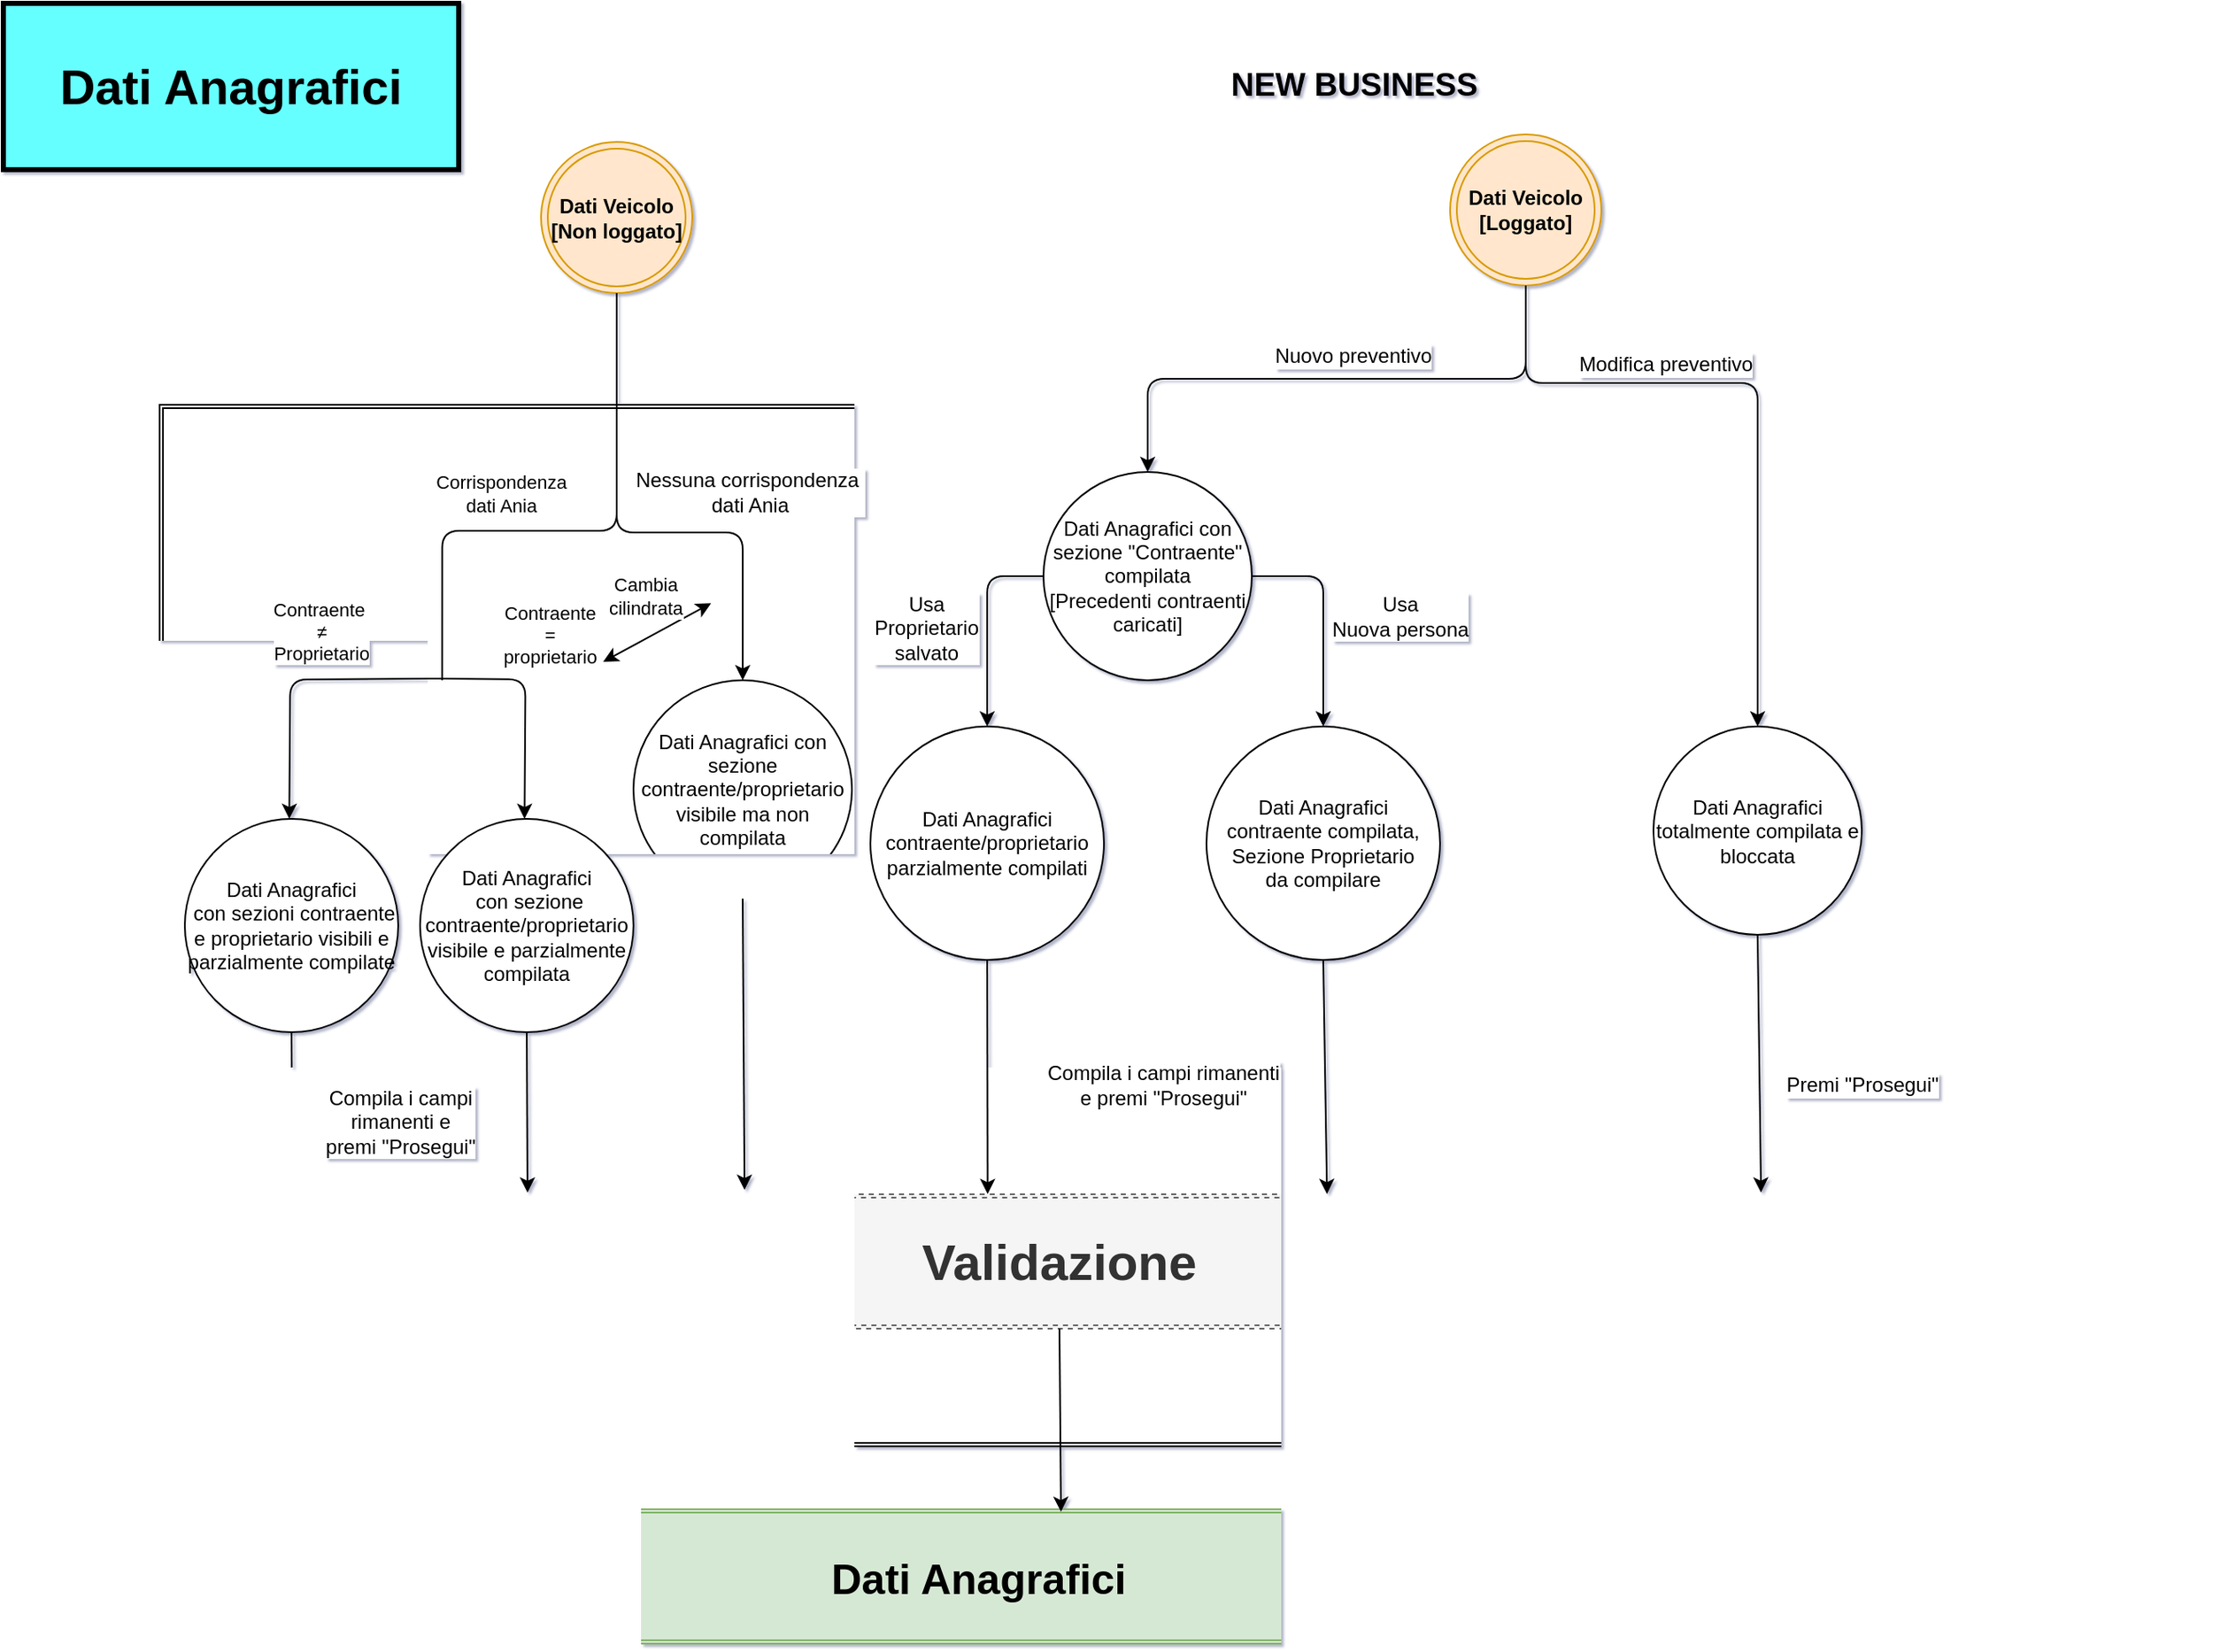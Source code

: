 <mxfile version="10.7.0" type="github"><diagram id="JJi0atK4ak9QtX_G3xx3" name="Page-1"><mxGraphModel dx="2416" dy="487" grid="0" gridSize="10" guides="1" tooltips="1" connect="1" arrows="1" fold="1" page="1" pageScale="1" pageWidth="1654" pageHeight="1169" background="none" math="0" shadow="1"><root><mxCell id="0"/><mxCell id="1" parent="0"/><mxCell id="fJAn6QZTrk5kd5fj208G-4" value="" style="shape=ext;double=1;rounded=0;whiteSpace=wrap;html=1;" parent="1" vertex="1"><mxGeometry x="-1520" y="254" width="1217" height="620" as="geometry"/></mxCell><mxCell id="fJAn6QZTrk5kd5fj208G-1" value="&lt;b&gt;Dati Veicolo&lt;br&gt;[Non loggato]&lt;/b&gt;&lt;br&gt;" style="ellipse;shape=doubleEllipse;whiteSpace=wrap;html=1;aspect=fixed;fillColor=#ffe6cc;strokeColor=#d79b00;" parent="1" vertex="1"><mxGeometry x="-1293" y="97.5" width="90" height="90" as="geometry"/></mxCell><mxCell id="cSpS1H4KltPHv6ZelQDa-8" value="&lt;b&gt;&lt;font style=&quot;font-size: 19px&quot;&gt;NEW BUSINESS&lt;/font&gt;&lt;/b&gt;" style="text;html=1;strokeColor=none;fillColor=none;align=center;verticalAlign=middle;whiteSpace=wrap;rounded=0;" parent="1" vertex="1"><mxGeometry x="-901.5" y="54" width="184" height="20" as="geometry"/></mxCell><mxCell id="cSpS1H4KltPHv6ZelQDa-27" value="&lt;b&gt;&lt;font style=&quot;font-size: 30px&quot;&gt;Validazione&lt;/font&gt;&lt;/b&gt;" style="shape=ext;double=1;rounded=1;whiteSpace=wrap;html=1;strokeColor=#666666;dashed=1;shadow=0;glass=0;comic=0;fillColor=#f5f5f5;fontColor=#333333;" parent="1" vertex="1"><mxGeometry x="-1470" y="724" width="971" height="80" as="geometry"/></mxCell><mxCell id="cSpS1H4KltPHv6ZelQDa-40" value="&lt;b&gt;&lt;font style=&quot;font-size: 25px&quot;&gt;Dati Anagrafici&lt;/font&gt;&lt;/b&gt;" style="shape=ext;double=1;rounded=1;whiteSpace=wrap;html=1;fillColor=#d5e8d4;strokeColor=#82b366;" parent="1" vertex="1"><mxGeometry x="-1270" y="911.5" width="475" height="80" as="geometry"/></mxCell><mxCell id="cSpS1H4KltPHv6ZelQDa-41" value="" style="endArrow=classic;html=1;entryX=0.603;entryY=0.019;entryDx=0;entryDy=0;exitX=0.5;exitY=1;exitDx=0;exitDy=0;entryPerimeter=0;" parent="1" source="cSpS1H4KltPHv6ZelQDa-27" target="cSpS1H4KltPHv6ZelQDa-40" edge="1"><mxGeometry width="50" height="50" relative="1" as="geometry"><mxPoint x="-827" y="804" as="sourcePoint"/><mxPoint x="-960" y="814" as="targetPoint"/></mxGeometry></mxCell><mxCell id="ZWPn5U4pZdqaBpn7iLRA-20" value="&lt;b&gt;&lt;font style=&quot;font-size: 29px&quot;&gt;Dati Anagrafici&lt;/font&gt;&lt;/b&gt;" style="text;html=1;strokeColor=#000000;fillColor=#66FFFF;align=center;verticalAlign=middle;whiteSpace=wrap;rounded=0;shadow=0;glass=0;comic=0;strokeWidth=3;" parent="1" vertex="1"><mxGeometry x="-1613" y="15" width="271" height="99" as="geometry"/></mxCell><mxCell id="19JvDWEXzMYu1qSVctNN-17" value="Cambia &lt;br&gt;cilindrata" style="endArrow=classic;startArrow=classic;html=1;labelBackgroundColor=#ffffff;strokeColor=#000000;fontColor=#000000;entryX=0;entryY=0.5;entryDx=0;entryDy=0;exitX=1;exitY=0.5;exitDx=0;exitDy=0;" parent="1" source="fJAn6QZTrk5kd5fj208G-5" edge="1"><mxGeometry x="0.104" y="22" width="50" height="50" relative="1" as="geometry"><mxPoint x="-1256" y="407" as="sourcePoint"/><mxPoint x="-1191.833" y="372.167" as="targetPoint"/><mxPoint as="offset"/></mxGeometry></mxCell><mxCell id="suWdG9nHTzOsGbEotUfp-3" value="Corrispondenza &lt;br&gt;dati Ania" style="endArrow=none;html=1;exitX=0.5;exitY=1;exitDx=0;exitDy=0;entryX=0.5;entryY=0;entryDx=0;entryDy=0;edgeStyle=orthogonalEdgeStyle;endFill=0;" edge="1" parent="1" source="fJAn6QZTrk5kd5fj208G-1"><mxGeometry x="0.26" y="-22" width="50" height="50" relative="1" as="geometry"><mxPoint x="-1224" y="331" as="sourcePoint"/><mxPoint x="-1351.833" y="418" as="targetPoint"/><Array as="points"><mxPoint x="-1248" y="329"/><mxPoint x="-1352" y="329"/></Array><mxPoint as="offset"/></mxGeometry></mxCell><mxCell id="suWdG9nHTzOsGbEotUfp-5" value="Dati Anagrafici con sezione contraente/proprietario visibile ma non compilata" style="ellipse;whiteSpace=wrap;html=1;aspect=fixed;" vertex="1" parent="1"><mxGeometry x="-1238" y="418" width="130" height="130" as="geometry"/></mxCell><mxCell id="suWdG9nHTzOsGbEotUfp-6" value="" style="endArrow=classic;html=1;exitX=0.5;exitY=1;exitDx=0;exitDy=0;entryX=0.5;entryY=0;entryDx=0;entryDy=0;edgeStyle=orthogonalEdgeStyle;" edge="1" parent="1" source="fJAn6QZTrk5kd5fj208G-1" target="suWdG9nHTzOsGbEotUfp-5"><mxGeometry width="50" height="50" relative="1" as="geometry"><mxPoint x="-1103" y="230" as="sourcePoint"/><mxPoint x="-1053" y="180" as="targetPoint"/><Array as="points"><mxPoint x="-1248" y="330"/><mxPoint x="-1173" y="330"/></Array></mxGeometry></mxCell><mxCell id="suWdG9nHTzOsGbEotUfp-7" value="Nessuna corrispondenza&amp;nbsp;&lt;br&gt;dati Ania&lt;br&gt;" style="text;html=1;resizable=0;points=[];align=center;verticalAlign=middle;labelBackgroundColor=#ffffff;" vertex="1" connectable="0" parent="suWdG9nHTzOsGbEotUfp-6"><mxGeometry x="0.034" y="30" relative="1" as="geometry"><mxPoint x="63.5" y="5.5" as="offset"/></mxGeometry></mxCell><mxCell id="suWdG9nHTzOsGbEotUfp-8" value="" style="endArrow=classic;html=1;entryX=0.03;entryY=-0.033;entryDx=0;entryDy=0;entryPerimeter=0;exitX=0.5;exitY=1;exitDx=0;exitDy=0;" edge="1" parent="1" source="suWdG9nHTzOsGbEotUfp-46" target="cSpS1H4KltPHv6ZelQDa-27"><mxGeometry width="50" height="50" relative="1" as="geometry"><mxPoint x="-1352" y="674" as="sourcePoint"/><mxPoint x="-1243" y="447" as="targetPoint"/></mxGeometry></mxCell><mxCell id="suWdG9nHTzOsGbEotUfp-9" value="Compila i campi&lt;br&gt;rimanenti e &lt;br&gt;premi &quot;Prosegui&quot;" style="text;html=1;resizable=0;points=[];align=center;verticalAlign=middle;labelBackgroundColor=#ffffff;" vertex="1" connectable="0" parent="suWdG9nHTzOsGbEotUfp-8"><mxGeometry x="-0.073" y="-1" relative="1" as="geometry"><mxPoint x="64.5" y="10" as="offset"/></mxGeometry></mxCell><mxCell id="suWdG9nHTzOsGbEotUfp-10" value="" style="endArrow=classic;html=1;exitX=0.5;exitY=1;exitDx=0;exitDy=0;entryX=0.307;entryY=-0.033;entryDx=0;entryDy=0;entryPerimeter=0;" edge="1" parent="1" source="suWdG9nHTzOsGbEotUfp-5" target="cSpS1H4KltPHv6ZelQDa-27"><mxGeometry width="50" height="50" relative="1" as="geometry"><mxPoint x="-1126" y="576" as="sourcePoint"/><mxPoint x="-1158" y="644" as="targetPoint"/></mxGeometry></mxCell><mxCell id="suWdG9nHTzOsGbEotUfp-11" value="&lt;b&gt;Dati Veicolo&lt;br&gt;[Loggato]&lt;/b&gt;&lt;br&gt;" style="ellipse;shape=doubleEllipse;whiteSpace=wrap;html=1;aspect=fixed;fillColor=#ffe6cc;strokeColor=#d79b00;" vertex="1" parent="1"><mxGeometry x="-752" y="93" width="90" height="90" as="geometry"/></mxCell><mxCell id="suWdG9nHTzOsGbEotUfp-17" value="" style="endArrow=classic;html=1;exitX=0.5;exitY=1;exitDx=0;exitDy=0;entryX=0.456;entryY=-0.002;entryDx=0;entryDy=0;entryPerimeter=0;" edge="1" parent="1" source="suWdG9nHTzOsGbEotUfp-21" target="cSpS1H4KltPHv6ZelQDa-27"><mxGeometry width="50" height="50" relative="1" as="geometry"><mxPoint x="-1035" y="603" as="sourcePoint"/><mxPoint x="-1028" y="650" as="targetPoint"/></mxGeometry></mxCell><mxCell id="suWdG9nHTzOsGbEotUfp-18" value="Compila i campi rimanenti &lt;br&gt;e premi &quot;Prosegui&quot;" style="text;html=1;resizable=0;points=[];align=center;verticalAlign=middle;labelBackgroundColor=#ffffff;" vertex="1" connectable="0" parent="suWdG9nHTzOsGbEotUfp-17"><mxGeometry x="-0.073" y="-1" relative="1" as="geometry"><mxPoint x="105" y="10" as="offset"/></mxGeometry></mxCell><mxCell id="suWdG9nHTzOsGbEotUfp-19" value="" style="endArrow=classic;html=1;entryX=0.664;entryY=-0.002;entryDx=0;entryDy=0;entryPerimeter=0;exitX=0.5;exitY=1;exitDx=0;exitDy=0;" edge="1" parent="1" source="suWdG9nHTzOsGbEotUfp-22" target="cSpS1H4KltPHv6ZelQDa-27"><mxGeometry width="50" height="50" relative="1" as="geometry"><mxPoint x="-830" y="608" as="sourcePoint"/><mxPoint x="-829.714" y="717.214" as="targetPoint"/></mxGeometry></mxCell><mxCell id="suWdG9nHTzOsGbEotUfp-20" value="Dati Anagrafici con sezione &quot;Contraente&quot; compilata&lt;br&gt;[Precedenti contraenti caricati]&lt;br&gt;" style="ellipse;whiteSpace=wrap;html=1;aspect=fixed;" vertex="1" parent="1"><mxGeometry x="-994" y="294" width="124" height="124" as="geometry"/></mxCell><mxCell id="suWdG9nHTzOsGbEotUfp-21" value="Dati Anagrafici contraente/proprietario parzialmente compilati" style="ellipse;whiteSpace=wrap;html=1;aspect=fixed;" vertex="1" parent="1"><mxGeometry x="-1097" y="445.5" width="139" height="139" as="geometry"/></mxCell><mxCell id="suWdG9nHTzOsGbEotUfp-22" value="Dati Anagrafici contraente compilata,&lt;br&gt;Sezione Proprietario &lt;br&gt;da compilare&lt;br&gt;" style="ellipse;whiteSpace=wrap;html=1;aspect=fixed;" vertex="1" parent="1"><mxGeometry x="-897" y="445.5" width="139" height="139" as="geometry"/></mxCell><mxCell id="suWdG9nHTzOsGbEotUfp-23" value="" style="endArrow=classic;html=1;exitX=0;exitY=0.5;exitDx=0;exitDy=0;entryX=0.5;entryY=0;entryDx=0;entryDy=0;edgeStyle=orthogonalEdgeStyle;" edge="1" parent="1" source="suWdG9nHTzOsGbEotUfp-20" target="suWdG9nHTzOsGbEotUfp-21"><mxGeometry width="50" height="50" relative="1" as="geometry"><mxPoint x="-1050" y="399" as="sourcePoint"/><mxPoint x="-1000" y="349" as="targetPoint"/></mxGeometry></mxCell><mxCell id="suWdG9nHTzOsGbEotUfp-24" value="Usa&lt;br&gt;Proprietario&lt;br&gt;salvato&lt;br&gt;" style="text;html=1;resizable=0;points=[];align=center;verticalAlign=middle;labelBackgroundColor=#ffffff;" vertex="1" connectable="0" parent="suWdG9nHTzOsGbEotUfp-23"><mxGeometry x="-0.456" y="18" relative="1" as="geometry"><mxPoint x="-55" y="30.5" as="offset"/></mxGeometry></mxCell><mxCell id="suWdG9nHTzOsGbEotUfp-25" value="" style="endArrow=classic;html=1;exitX=1;exitY=0.5;exitDx=0;exitDy=0;entryX=0.5;entryY=0;entryDx=0;entryDy=0;edgeStyle=orthogonalEdgeStyle;" edge="1" parent="1" source="suWdG9nHTzOsGbEotUfp-20" target="suWdG9nHTzOsGbEotUfp-22"><mxGeometry width="50" height="50" relative="1" as="geometry"><mxPoint x="-830" y="369" as="sourcePoint"/><mxPoint x="-780" y="319" as="targetPoint"/></mxGeometry></mxCell><mxCell id="suWdG9nHTzOsGbEotUfp-26" value="Usa&lt;br&gt;Nuova persona" style="text;html=1;resizable=0;points=[];align=center;verticalAlign=middle;labelBackgroundColor=#ffffff;" vertex="1" connectable="0" parent="suWdG9nHTzOsGbEotUfp-25"><mxGeometry x="-0.354" y="-24" relative="1" as="geometry"><mxPoint x="69" y="24" as="offset"/></mxGeometry></mxCell><mxCell id="suWdG9nHTzOsGbEotUfp-28" value="" style="endArrow=classic;html=1;exitX=0.5;exitY=1;exitDx=0;exitDy=0;entryX=0.5;entryY=0;entryDx=0;entryDy=0;edgeStyle=orthogonalEdgeStyle;" edge="1" parent="1" source="suWdG9nHTzOsGbEotUfp-11" target="suWdG9nHTzOsGbEotUfp-20"><mxGeometry width="50" height="50" relative="1" as="geometry"><mxPoint x="-875" y="136" as="sourcePoint"/><mxPoint x="-825" y="86" as="targetPoint"/></mxGeometry></mxCell><mxCell id="suWdG9nHTzOsGbEotUfp-30" value="Nuovo preventivo" style="text;html=1;resizable=0;points=[];align=center;verticalAlign=middle;labelBackgroundColor=#ffffff;" vertex="1" connectable="0" parent="suWdG9nHTzOsGbEotUfp-28"><mxGeometry x="-0.275" relative="1" as="geometry"><mxPoint x="-37" y="-14" as="offset"/></mxGeometry></mxCell><mxCell id="suWdG9nHTzOsGbEotUfp-31" value="" style="endArrow=classic;html=1;exitX=0.5;exitY=1;exitDx=0;exitDy=0;entryX=0.93;entryY=-0.013;entryDx=0;entryDy=0;entryPerimeter=0;" edge="1" parent="1" source="suWdG9nHTzOsGbEotUfp-34" target="cSpS1H4KltPHv6ZelQDa-27"><mxGeometry width="50" height="50" relative="1" as="geometry"><mxPoint x="-664.333" y="579.667" as="sourcePoint"/><mxPoint x="-565" y="703" as="targetPoint"/></mxGeometry></mxCell><mxCell id="suWdG9nHTzOsGbEotUfp-32" value="Premi &quot;Prosegui&quot;" style="text;html=1;resizable=0;points=[];align=center;verticalAlign=middle;labelBackgroundColor=#ffffff;" vertex="1" connectable="0" parent="suWdG9nHTzOsGbEotUfp-31"><mxGeometry x="-0.073" y="-1" relative="1" as="geometry"><mxPoint x="61.5" y="18.5" as="offset"/></mxGeometry></mxCell><mxCell id="suWdG9nHTzOsGbEotUfp-34" value="Dati Anagrafici totalmente compilata e bloccata&lt;br&gt;" style="ellipse;whiteSpace=wrap;html=1;aspect=fixed;" vertex="1" parent="1"><mxGeometry x="-631" y="445.5" width="124" height="124" as="geometry"/></mxCell><mxCell id="suWdG9nHTzOsGbEotUfp-41" value="" style="endArrow=classic;html=1;exitX=0.5;exitY=1;exitDx=0;exitDy=0;entryX=0.5;entryY=0;entryDx=0;entryDy=0;edgeStyle=orthogonalEdgeStyle;" edge="1" parent="1" source="suWdG9nHTzOsGbEotUfp-11" target="suWdG9nHTzOsGbEotUfp-34"><mxGeometry width="50" height="50" relative="1" as="geometry"><mxPoint x="-626" y="228" as="sourcePoint"/><mxPoint x="-576" y="178" as="targetPoint"/><Array as="points"><mxPoint x="-707" y="241"/><mxPoint x="-569" y="241"/></Array></mxGeometry></mxCell><mxCell id="suWdG9nHTzOsGbEotUfp-42" value="Modifica preventivo" style="text;html=1;resizable=0;points=[];align=center;verticalAlign=middle;labelBackgroundColor=#ffffff;" vertex="1" connectable="0" parent="suWdG9nHTzOsGbEotUfp-41"><mxGeometry x="0.096" y="3" relative="1" as="geometry"><mxPoint x="-58.5" y="-35" as="offset"/></mxGeometry></mxCell><mxCell id="suWdG9nHTzOsGbEotUfp-43" value="Contraente&lt;br&gt;=&lt;br&gt;proprietario" style="endArrow=classic;html=1;entryX=0.5;entryY=0;entryDx=0;entryDy=0;edgeStyle=orthogonalEdgeStyle;" edge="1" parent="1"><mxGeometry x="-0.256" y="30" width="50" height="50" relative="1" as="geometry"><mxPoint x="-1352" y="417" as="sourcePoint"/><mxPoint x="-1302.833" y="500.5" as="targetPoint"/><mxPoint x="-16" y="-26" as="offset"/></mxGeometry></mxCell><mxCell id="suWdG9nHTzOsGbEotUfp-44" value="Dati Anagrafici&lt;br&gt;&amp;nbsp;con sezione contraente/proprietario visibile e parzialmente compilata" style="ellipse;whiteSpace=wrap;html=1;aspect=fixed;" vertex="1" parent="1"><mxGeometry x="-1365" y="500.5" width="127" height="127" as="geometry"/></mxCell><mxCell id="suWdG9nHTzOsGbEotUfp-45" value="Contraente&amp;nbsp;&lt;br&gt;&lt;span&gt;≠ &lt;br&gt;Proprietario&lt;/span&gt;" style="endArrow=classic;html=1;entryX=0.5;entryY=0;entryDx=0;entryDy=0;edgeStyle=orthogonalEdgeStyle;" edge="1" parent="1"><mxGeometry x="-0.166" y="-28" width="50" height="50" relative="1" as="geometry"><mxPoint x="-1351" y="417" as="sourcePoint"/><mxPoint x="-1442.833" y="500.5" as="targetPoint"/><mxPoint as="offset"/></mxGeometry></mxCell><mxCell id="suWdG9nHTzOsGbEotUfp-46" value="Dati Anagrafici&lt;br&gt;&amp;nbsp;con sezioni contraente e proprietario visibili e parzialmente compilate" style="ellipse;whiteSpace=wrap;html=1;aspect=fixed;" vertex="1" parent="1"><mxGeometry x="-1505" y="500.5" width="127" height="127" as="geometry"/></mxCell><mxCell id="suWdG9nHTzOsGbEotUfp-47" value="" style="endArrow=classic;html=1;exitX=0.5;exitY=1;exitDx=0;exitDy=0;entryX=0.174;entryY=-0.013;entryDx=0;entryDy=0;entryPerimeter=0;" edge="1" parent="1" source="suWdG9nHTzOsGbEotUfp-44" target="cSpS1H4KltPHv6ZelQDa-27"><mxGeometry width="50" height="50" relative="1" as="geometry"><mxPoint x="-1281" y="699" as="sourcePoint"/><mxPoint x="-1231" y="649" as="targetPoint"/></mxGeometry></mxCell></root></mxGraphModel></diagram></mxfile>
